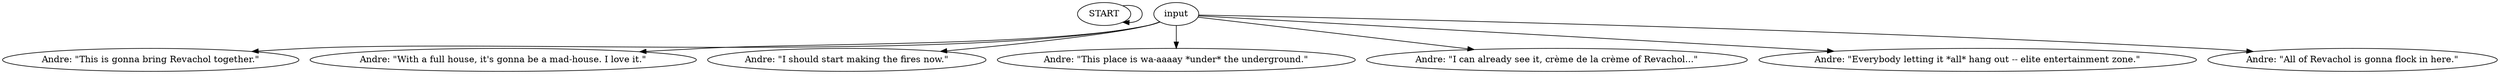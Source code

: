 # ICE / ANDRE barks
# Things Noid says inside the church.
# ==================================================
digraph G {
	  0 [label="START"];
	  1 [label="input"];
	  2 [label="Andre: \"This is gonna bring Revachol together.\""];
	  3 [label="Andre: \"With a full house, it's gonna be a mad-house. I love it.\""];
	  4 [label="Andre: \"I should start making the fires now.\""];
	  5 [label="Andre: \"This place is wa-aaaay *under* the underground.\""];
	  6 [label="Andre: \"I can already see it, crème de la crème of Revachol...\""];
	  7 [label="Andre: \"Everybody letting it *all* hang out -- elite entertainment zone.\""];
	  8 [label="Andre: \"All of Revachol is gonna flock in here.\""];
	  0 -> 0
	  1 -> 2
	  1 -> 3
	  1 -> 4
	  1 -> 5
	  1 -> 6
	  1 -> 7
	  1 -> 8
}

